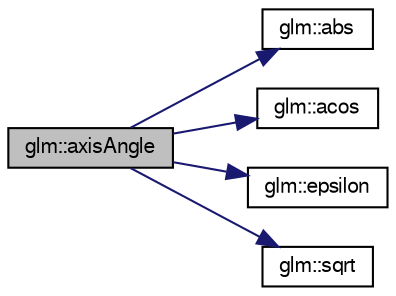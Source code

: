 digraph G
{
  bgcolor="transparent";
  edge [fontname="FreeSans",fontsize=10,labelfontname="FreeSans",labelfontsize=10];
  node [fontname="FreeSans",fontsize=10,shape=record];
  rankdir=LR;
  Node1 [label="glm::axisAngle",height=0.2,width=0.4,color="black", fillcolor="grey75", style="filled" fontcolor="black"];
  Node1 -> Node2 [color="midnightblue",fontsize=10,style="solid"];
  Node2 [label="glm::abs",height=0.2,width=0.4,color="black",URL="$group__core__func__common.html#gab4b95b47f2918ce6e7ac279a0ba27c1"];
  Node1 -> Node3 [color="midnightblue",fontsize=10,style="solid"];
  Node3 [label="glm::acos",height=0.2,width=0.4,color="black",URL="$group__core__func__trigonometric.html#gd945cb7263cb202d93ea76aa5d419078"];
  Node1 -> Node4 [color="midnightblue",fontsize=10,style="solid"];
  Node4 [label="glm::epsilon",height=0.2,width=0.4,color="black",URL="$group__gtc__constants.html#g136c74927d8ab624f3c008bcd8c4445b"];
  Node1 -> Node5 [color="midnightblue",fontsize=10,style="solid"];
  Node5 [label="glm::sqrt",height=0.2,width=0.4,color="black",URL="$group__core__func__exponential.html#gfe49b7b63045b6ab94bffbcd7e7a7bc8"];
}
